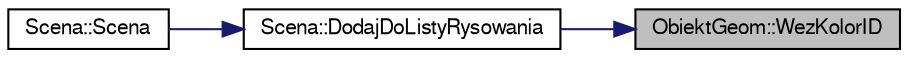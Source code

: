 digraph "ObiektGeom::WezKolorID"
{
 // LATEX_PDF_SIZE
  edge [fontname="FreeSans",fontsize="10",labelfontname="FreeSans",labelfontsize="10"];
  node [fontname="FreeSans",fontsize="10",shape=record];
  rankdir="RL";
  Node1 [label="ObiektGeom::WezKolorID",height=0.2,width=0.4,color="black", fillcolor="grey75", style="filled", fontcolor="black",tooltip=" "];
  Node1 -> Node2 [dir="back",color="midnightblue",fontsize="10",style="solid",fontname="FreeSans"];
  Node2 [label="Scena::DodajDoListyRysowania",height=0.2,width=0.4,color="black", fillcolor="white", style="filled",URL="$a00121.html#a8bee22f6f46108ef0aca400570c03b62",tooltip=" "];
  Node2 -> Node3 [dir="back",color="midnightblue",fontsize="10",style="solid",fontname="FreeSans"];
  Node3 [label="Scena::Scena",height=0.2,width=0.4,color="black", fillcolor="white", style="filled",URL="$a00121.html#a8f9fe11b4cfef890123a2acc94672e17",tooltip="Konstruktor klasy"];
}
